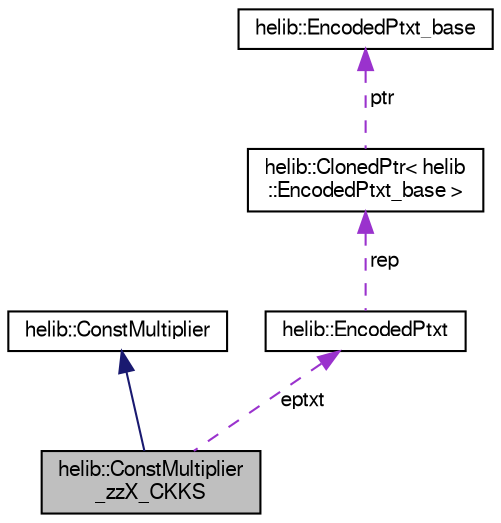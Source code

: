 digraph "helib::ConstMultiplier_zzX_CKKS"
{
  edge [fontname="FreeSans",fontsize="10",labelfontname="FreeSans",labelfontsize="10"];
  node [fontname="FreeSans",fontsize="10",shape=record];
  Node2 [label="helib::ConstMultiplier\l_zzX_CKKS",height=0.2,width=0.4,color="black", fillcolor="grey75", style="filled", fontcolor="black"];
  Node3 -> Node2 [dir="back",color="midnightblue",fontsize="10",style="solid"];
  Node3 [label="helib::ConstMultiplier",height=0.2,width=0.4,color="black", fillcolor="white", style="filled",URL="$structhelib_1_1_const_multiplier.html"];
  Node4 -> Node2 [dir="back",color="darkorchid3",fontsize="10",style="dashed",label=" eptxt" ];
  Node4 [label="helib::EncodedPtxt",height=0.2,width=0.4,color="black", fillcolor="white", style="filled",URL="$classhelib_1_1_encoded_ptxt.html"];
  Node5 -> Node4 [dir="back",color="darkorchid3",fontsize="10",style="dashed",label=" rep" ];
  Node5 [label="helib::ClonedPtr\< helib\l::EncodedPtxt_base \>",height=0.2,width=0.4,color="black", fillcolor="white", style="filled",URL="$classhelib_1_1_cloned_ptr.html"];
  Node6 -> Node5 [dir="back",color="darkorchid3",fontsize="10",style="dashed",label=" ptr" ];
  Node6 [label="helib::EncodedPtxt_base",height=0.2,width=0.4,color="black", fillcolor="white", style="filled",URL="$classhelib_1_1_encoded_ptxt__base.html"];
}
